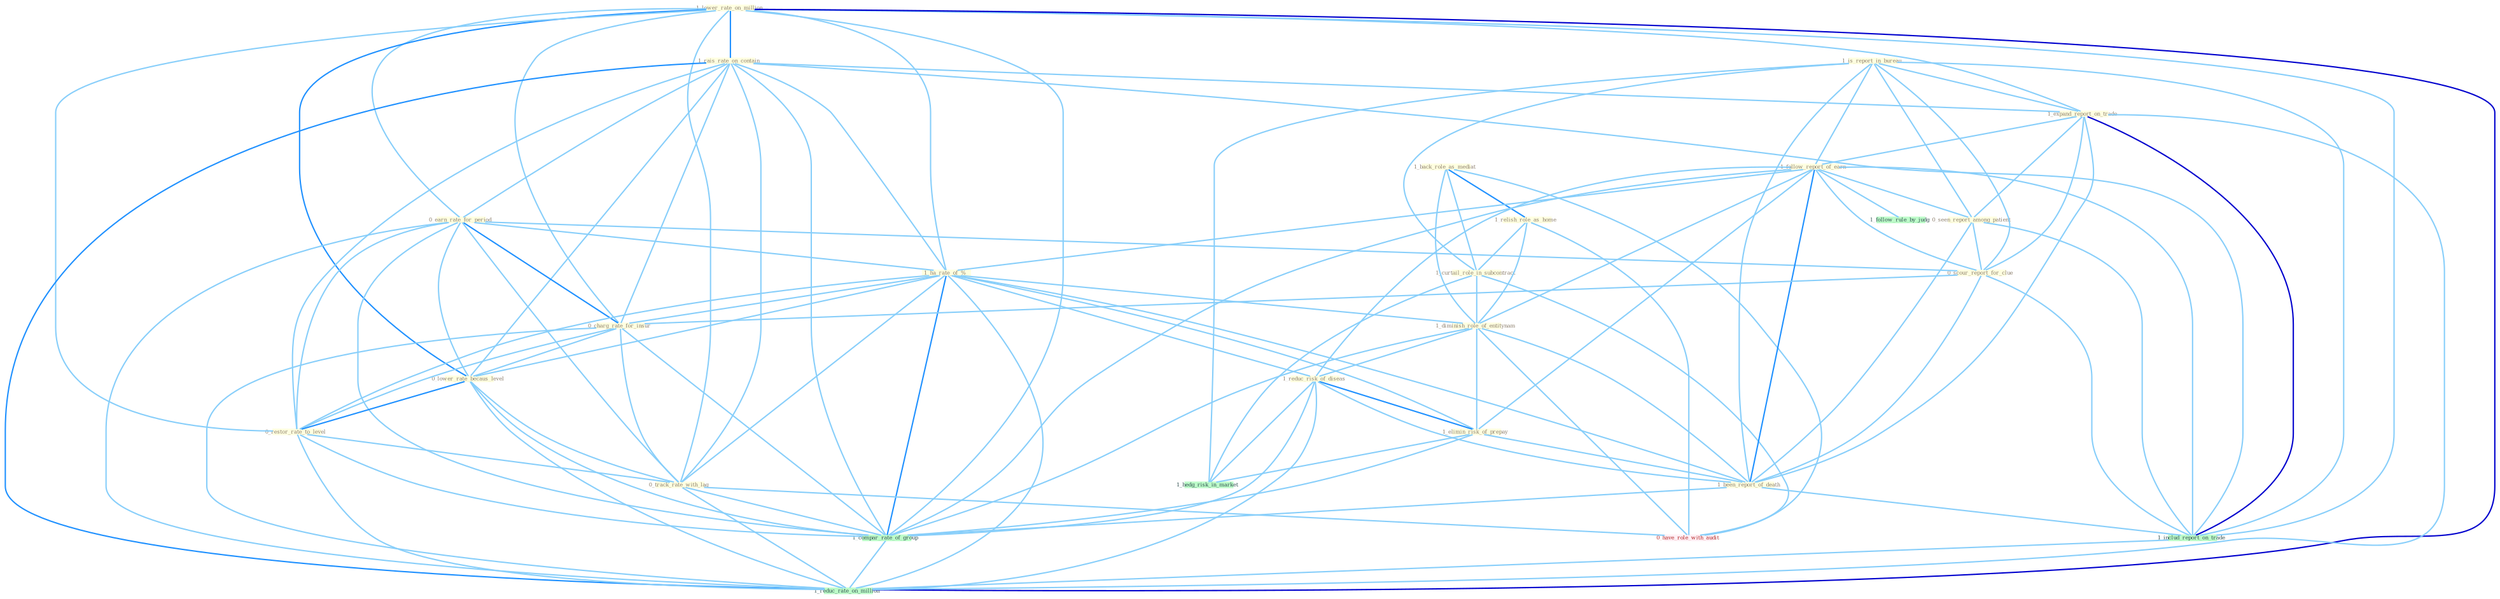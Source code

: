 Graph G{ 
    node
    [shape=polygon,style=filled,width=.5,height=.06,color="#BDFCC9",fixedsize=true,fontsize=4,
    fontcolor="#2f4f4f"];
    {node
    [color="#ffffe0", fontcolor="#8b7d6b"] "1_lower_rate_on_million " "1_rais_rate_on_contain " "1_back_role_as_mediat " "0_earn_rate_for_period " "1_is_report_in_bureau " "1_expand_report_on_trade " "1_relish_role_as_home " "1_curtail_role_in_subcontract " "1_follow_report_of_earn " "0_seen_report_among_patient " "1_ha_rate_of_% " "1_diminish_role_of_entitynam " "1_reduc_risk_of_diseas " "0_scour_report_for_clue " "1_elimin_risk_of_prepay " "1_been_report_of_death " "0_charg_rate_for_insur " "0_lower_rate_becaus_level " "0_restor_rate_to_level " "0_track_rate_with_lag "}
{node [color="#fff0f5", fontcolor="#b22222"] "0_have_role_with_audit "}
edge [color="#B0E2FF"];

	"1_lower_rate_on_million " -- "1_rais_rate_on_contain " [w="2", color="#1e90ff" , len=0.8];
	"1_lower_rate_on_million " -- "0_earn_rate_for_period " [w="1", color="#87cefa" ];
	"1_lower_rate_on_million " -- "1_expand_report_on_trade " [w="1", color="#87cefa" ];
	"1_lower_rate_on_million " -- "1_ha_rate_of_% " [w="1", color="#87cefa" ];
	"1_lower_rate_on_million " -- "0_charg_rate_for_insur " [w="1", color="#87cefa" ];
	"1_lower_rate_on_million " -- "0_lower_rate_becaus_level " [w="2", color="#1e90ff" , len=0.8];
	"1_lower_rate_on_million " -- "0_restor_rate_to_level " [w="1", color="#87cefa" ];
	"1_lower_rate_on_million " -- "0_track_rate_with_lag " [w="1", color="#87cefa" ];
	"1_lower_rate_on_million " -- "1_includ_report_on_trade " [w="1", color="#87cefa" ];
	"1_lower_rate_on_million " -- "1_compar_rate_of_group " [w="1", color="#87cefa" ];
	"1_lower_rate_on_million " -- "1_reduc_rate_on_million " [w="3", color="#0000cd" , len=0.6];
	"1_rais_rate_on_contain " -- "0_earn_rate_for_period " [w="1", color="#87cefa" ];
	"1_rais_rate_on_contain " -- "1_expand_report_on_trade " [w="1", color="#87cefa" ];
	"1_rais_rate_on_contain " -- "1_ha_rate_of_% " [w="1", color="#87cefa" ];
	"1_rais_rate_on_contain " -- "0_charg_rate_for_insur " [w="1", color="#87cefa" ];
	"1_rais_rate_on_contain " -- "0_lower_rate_becaus_level " [w="1", color="#87cefa" ];
	"1_rais_rate_on_contain " -- "0_restor_rate_to_level " [w="1", color="#87cefa" ];
	"1_rais_rate_on_contain " -- "0_track_rate_with_lag " [w="1", color="#87cefa" ];
	"1_rais_rate_on_contain " -- "1_includ_report_on_trade " [w="1", color="#87cefa" ];
	"1_rais_rate_on_contain " -- "1_compar_rate_of_group " [w="1", color="#87cefa" ];
	"1_rais_rate_on_contain " -- "1_reduc_rate_on_million " [w="2", color="#1e90ff" , len=0.8];
	"1_back_role_as_mediat " -- "1_relish_role_as_home " [w="2", color="#1e90ff" , len=0.8];
	"1_back_role_as_mediat " -- "1_curtail_role_in_subcontract " [w="1", color="#87cefa" ];
	"1_back_role_as_mediat " -- "1_diminish_role_of_entitynam " [w="1", color="#87cefa" ];
	"1_back_role_as_mediat " -- "0_have_role_with_audit " [w="1", color="#87cefa" ];
	"0_earn_rate_for_period " -- "1_ha_rate_of_% " [w="1", color="#87cefa" ];
	"0_earn_rate_for_period " -- "0_scour_report_for_clue " [w="1", color="#87cefa" ];
	"0_earn_rate_for_period " -- "0_charg_rate_for_insur " [w="2", color="#1e90ff" , len=0.8];
	"0_earn_rate_for_period " -- "0_lower_rate_becaus_level " [w="1", color="#87cefa" ];
	"0_earn_rate_for_period " -- "0_restor_rate_to_level " [w="1", color="#87cefa" ];
	"0_earn_rate_for_period " -- "0_track_rate_with_lag " [w="1", color="#87cefa" ];
	"0_earn_rate_for_period " -- "1_compar_rate_of_group " [w="1", color="#87cefa" ];
	"0_earn_rate_for_period " -- "1_reduc_rate_on_million " [w="1", color="#87cefa" ];
	"1_is_report_in_bureau " -- "1_expand_report_on_trade " [w="1", color="#87cefa" ];
	"1_is_report_in_bureau " -- "1_curtail_role_in_subcontract " [w="1", color="#87cefa" ];
	"1_is_report_in_bureau " -- "1_follow_report_of_earn " [w="1", color="#87cefa" ];
	"1_is_report_in_bureau " -- "0_seen_report_among_patient " [w="1", color="#87cefa" ];
	"1_is_report_in_bureau " -- "0_scour_report_for_clue " [w="1", color="#87cefa" ];
	"1_is_report_in_bureau " -- "1_been_report_of_death " [w="1", color="#87cefa" ];
	"1_is_report_in_bureau " -- "1_includ_report_on_trade " [w="1", color="#87cefa" ];
	"1_is_report_in_bureau " -- "1_hedg_risk_in_market " [w="1", color="#87cefa" ];
	"1_expand_report_on_trade " -- "1_follow_report_of_earn " [w="1", color="#87cefa" ];
	"1_expand_report_on_trade " -- "0_seen_report_among_patient " [w="1", color="#87cefa" ];
	"1_expand_report_on_trade " -- "0_scour_report_for_clue " [w="1", color="#87cefa" ];
	"1_expand_report_on_trade " -- "1_been_report_of_death " [w="1", color="#87cefa" ];
	"1_expand_report_on_trade " -- "1_includ_report_on_trade " [w="3", color="#0000cd" , len=0.6];
	"1_expand_report_on_trade " -- "1_reduc_rate_on_million " [w="1", color="#87cefa" ];
	"1_relish_role_as_home " -- "1_curtail_role_in_subcontract " [w="1", color="#87cefa" ];
	"1_relish_role_as_home " -- "1_diminish_role_of_entitynam " [w="1", color="#87cefa" ];
	"1_relish_role_as_home " -- "0_have_role_with_audit " [w="1", color="#87cefa" ];
	"1_curtail_role_in_subcontract " -- "1_diminish_role_of_entitynam " [w="1", color="#87cefa" ];
	"1_curtail_role_in_subcontract " -- "1_hedg_risk_in_market " [w="1", color="#87cefa" ];
	"1_curtail_role_in_subcontract " -- "0_have_role_with_audit " [w="1", color="#87cefa" ];
	"1_follow_report_of_earn " -- "0_seen_report_among_patient " [w="1", color="#87cefa" ];
	"1_follow_report_of_earn " -- "1_ha_rate_of_% " [w="1", color="#87cefa" ];
	"1_follow_report_of_earn " -- "1_diminish_role_of_entitynam " [w="1", color="#87cefa" ];
	"1_follow_report_of_earn " -- "1_reduc_risk_of_diseas " [w="1", color="#87cefa" ];
	"1_follow_report_of_earn " -- "0_scour_report_for_clue " [w="1", color="#87cefa" ];
	"1_follow_report_of_earn " -- "1_elimin_risk_of_prepay " [w="1", color="#87cefa" ];
	"1_follow_report_of_earn " -- "1_been_report_of_death " [w="2", color="#1e90ff" , len=0.8];
	"1_follow_report_of_earn " -- "1_includ_report_on_trade " [w="1", color="#87cefa" ];
	"1_follow_report_of_earn " -- "1_compar_rate_of_group " [w="1", color="#87cefa" ];
	"1_follow_report_of_earn " -- "1_follow_rule_by_judg " [w="1", color="#87cefa" ];
	"0_seen_report_among_patient " -- "0_scour_report_for_clue " [w="1", color="#87cefa" ];
	"0_seen_report_among_patient " -- "1_been_report_of_death " [w="1", color="#87cefa" ];
	"0_seen_report_among_patient " -- "1_includ_report_on_trade " [w="1", color="#87cefa" ];
	"1_ha_rate_of_% " -- "1_diminish_role_of_entitynam " [w="1", color="#87cefa" ];
	"1_ha_rate_of_% " -- "1_reduc_risk_of_diseas " [w="1", color="#87cefa" ];
	"1_ha_rate_of_% " -- "1_elimin_risk_of_prepay " [w="1", color="#87cefa" ];
	"1_ha_rate_of_% " -- "1_been_report_of_death " [w="1", color="#87cefa" ];
	"1_ha_rate_of_% " -- "0_charg_rate_for_insur " [w="1", color="#87cefa" ];
	"1_ha_rate_of_% " -- "0_lower_rate_becaus_level " [w="1", color="#87cefa" ];
	"1_ha_rate_of_% " -- "0_restor_rate_to_level " [w="1", color="#87cefa" ];
	"1_ha_rate_of_% " -- "0_track_rate_with_lag " [w="1", color="#87cefa" ];
	"1_ha_rate_of_% " -- "1_compar_rate_of_group " [w="2", color="#1e90ff" , len=0.8];
	"1_ha_rate_of_% " -- "1_reduc_rate_on_million " [w="1", color="#87cefa" ];
	"1_diminish_role_of_entitynam " -- "1_reduc_risk_of_diseas " [w="1", color="#87cefa" ];
	"1_diminish_role_of_entitynam " -- "1_elimin_risk_of_prepay " [w="1", color="#87cefa" ];
	"1_diminish_role_of_entitynam " -- "1_been_report_of_death " [w="1", color="#87cefa" ];
	"1_diminish_role_of_entitynam " -- "1_compar_rate_of_group " [w="1", color="#87cefa" ];
	"1_diminish_role_of_entitynam " -- "0_have_role_with_audit " [w="1", color="#87cefa" ];
	"1_reduc_risk_of_diseas " -- "1_elimin_risk_of_prepay " [w="2", color="#1e90ff" , len=0.8];
	"1_reduc_risk_of_diseas " -- "1_been_report_of_death " [w="1", color="#87cefa" ];
	"1_reduc_risk_of_diseas " -- "1_compar_rate_of_group " [w="1", color="#87cefa" ];
	"1_reduc_risk_of_diseas " -- "1_hedg_risk_in_market " [w="1", color="#87cefa" ];
	"1_reduc_risk_of_diseas " -- "1_reduc_rate_on_million " [w="1", color="#87cefa" ];
	"0_scour_report_for_clue " -- "1_been_report_of_death " [w="1", color="#87cefa" ];
	"0_scour_report_for_clue " -- "0_charg_rate_for_insur " [w="1", color="#87cefa" ];
	"0_scour_report_for_clue " -- "1_includ_report_on_trade " [w="1", color="#87cefa" ];
	"1_elimin_risk_of_prepay " -- "1_been_report_of_death " [w="1", color="#87cefa" ];
	"1_elimin_risk_of_prepay " -- "1_compar_rate_of_group " [w="1", color="#87cefa" ];
	"1_elimin_risk_of_prepay " -- "1_hedg_risk_in_market " [w="1", color="#87cefa" ];
	"1_been_report_of_death " -- "1_includ_report_on_trade " [w="1", color="#87cefa" ];
	"1_been_report_of_death " -- "1_compar_rate_of_group " [w="1", color="#87cefa" ];
	"0_charg_rate_for_insur " -- "0_lower_rate_becaus_level " [w="1", color="#87cefa" ];
	"0_charg_rate_for_insur " -- "0_restor_rate_to_level " [w="1", color="#87cefa" ];
	"0_charg_rate_for_insur " -- "0_track_rate_with_lag " [w="1", color="#87cefa" ];
	"0_charg_rate_for_insur " -- "1_compar_rate_of_group " [w="1", color="#87cefa" ];
	"0_charg_rate_for_insur " -- "1_reduc_rate_on_million " [w="1", color="#87cefa" ];
	"0_lower_rate_becaus_level " -- "0_restor_rate_to_level " [w="2", color="#1e90ff" , len=0.8];
	"0_lower_rate_becaus_level " -- "0_track_rate_with_lag " [w="1", color="#87cefa" ];
	"0_lower_rate_becaus_level " -- "1_compar_rate_of_group " [w="1", color="#87cefa" ];
	"0_lower_rate_becaus_level " -- "1_reduc_rate_on_million " [w="1", color="#87cefa" ];
	"0_restor_rate_to_level " -- "0_track_rate_with_lag " [w="1", color="#87cefa" ];
	"0_restor_rate_to_level " -- "1_compar_rate_of_group " [w="1", color="#87cefa" ];
	"0_restor_rate_to_level " -- "1_reduc_rate_on_million " [w="1", color="#87cefa" ];
	"0_track_rate_with_lag " -- "1_compar_rate_of_group " [w="1", color="#87cefa" ];
	"0_track_rate_with_lag " -- "1_reduc_rate_on_million " [w="1", color="#87cefa" ];
	"0_track_rate_with_lag " -- "0_have_role_with_audit " [w="1", color="#87cefa" ];
	"1_includ_report_on_trade " -- "1_reduc_rate_on_million " [w="1", color="#87cefa" ];
	"1_compar_rate_of_group " -- "1_reduc_rate_on_million " [w="1", color="#87cefa" ];
}
